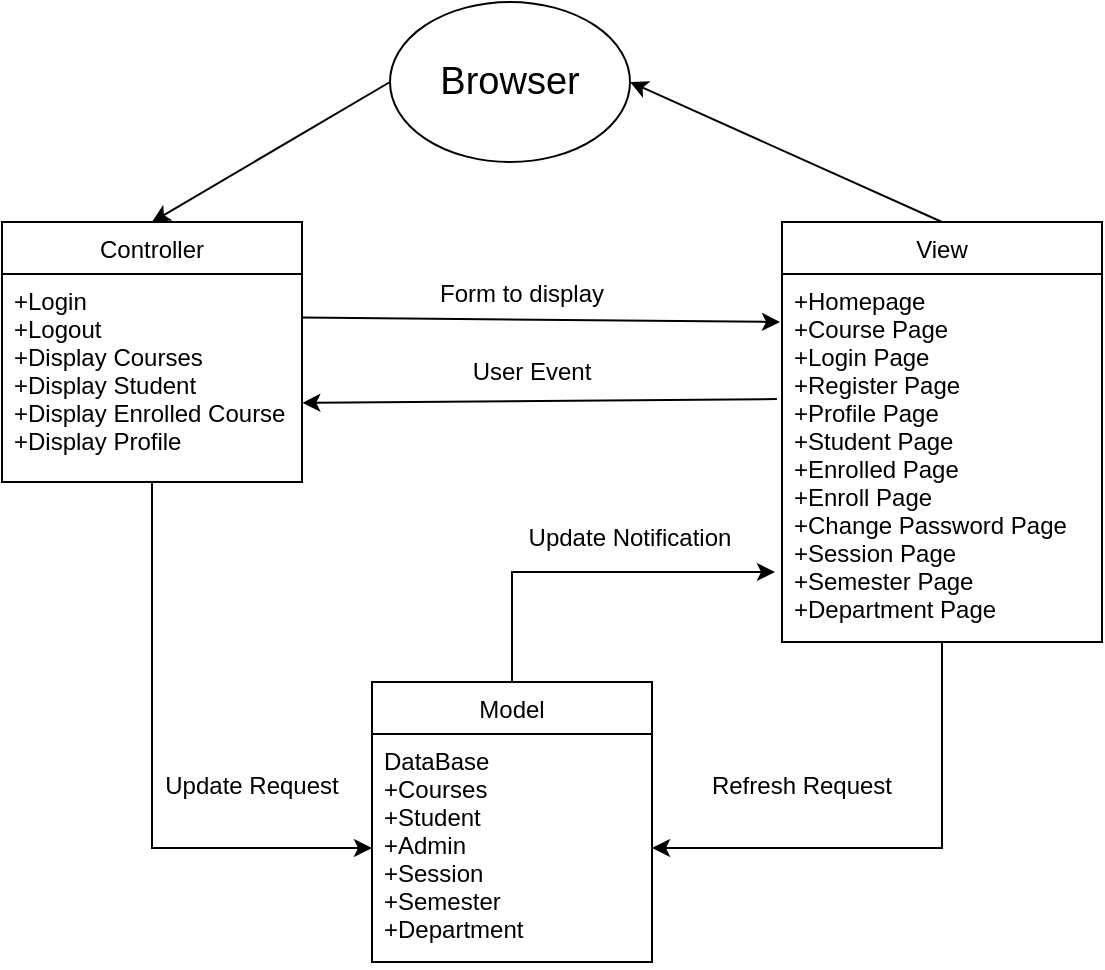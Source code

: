 <mxfile version="12.2.6" type="device" pages="1"><diagram id="xpYZKEp1o0Cs9n9xwMRO" name="Page-1"><mxGraphModel dx="859" dy="480" grid="1" gridSize="10" guides="1" tooltips="1" connect="1" arrows="1" fold="1" page="1" pageScale="1" pageWidth="850" pageHeight="1100" math="0" shadow="0"><root><mxCell id="0"/><mxCell id="1" parent="0"/><mxCell id="0W_TX5lUXEJAudsblYkq-1" value="&lt;font style=&quot;font-size: 19px&quot;&gt;Browser&lt;/font&gt;" style="ellipse;whiteSpace=wrap;html=1;" vertex="1" parent="1"><mxGeometry x="364" y="40" width="120" height="80" as="geometry"/></mxCell><mxCell id="0W_TX5lUXEJAudsblYkq-19" style="edgeStyle=orthogonalEdgeStyle;rounded=0;orthogonalLoop=1;jettySize=auto;html=1;entryX=0;entryY=0.5;entryDx=0;entryDy=0;" edge="1" parent="1" source="0W_TX5lUXEJAudsblYkq-6" target="0W_TX5lUXEJAudsblYkq-16"><mxGeometry relative="1" as="geometry"><mxPoint x="355" y="445" as="targetPoint"/></mxGeometry></mxCell><mxCell id="0W_TX5lUXEJAudsblYkq-6" value="Controller" style="swimlane;fontStyle=0;childLayout=stackLayout;horizontal=1;startSize=26;fillColor=none;horizontalStack=0;resizeParent=1;resizeParentMax=0;resizeLast=0;collapsible=1;marginBottom=0;" vertex="1" parent="1"><mxGeometry x="170" y="150" width="150" height="130" as="geometry"/></mxCell><mxCell id="0W_TX5lUXEJAudsblYkq-35" style="edgeStyle=orthogonalEdgeStyle;rounded=0;orthogonalLoop=1;jettySize=auto;html=1;entryX=1;entryY=0.5;entryDx=0;entryDy=0;" edge="1" parent="1" source="0W_TX5lUXEJAudsblYkq-11" target="0W_TX5lUXEJAudsblYkq-16"><mxGeometry relative="1" as="geometry"><mxPoint x="495" y="445" as="targetPoint"/></mxGeometry></mxCell><mxCell id="0W_TX5lUXEJAudsblYkq-11" value="View" style="swimlane;fontStyle=0;childLayout=stackLayout;horizontal=1;startSize=26;fillColor=none;horizontalStack=0;resizeParent=1;resizeParentMax=0;resizeLast=0;collapsible=1;marginBottom=0;" vertex="1" parent="1"><mxGeometry x="560" y="150" width="160" height="210" as="geometry"/></mxCell><mxCell id="0W_TX5lUXEJAudsblYkq-12" value="+Homepage&#10;+Course Page&#10;+Login Page&#10;+Register Page&#10;+Profile Page&#10;+Student Page&#10;+Enrolled Page&#10;+Enroll Page&#10;+Change Password Page&#10;+Session Page&#10;+Semester Page&#10;+Department Page" style="text;strokeColor=none;fillColor=none;align=left;verticalAlign=top;spacingLeft=4;spacingRight=4;overflow=hidden;rotatable=0;points=[[0,0.5],[1,0.5]];portConstraint=eastwest;" vertex="1" parent="0W_TX5lUXEJAudsblYkq-11"><mxGeometry y="26" width="160" height="184" as="geometry"/></mxCell><mxCell id="0W_TX5lUXEJAudsblYkq-34" style="edgeStyle=orthogonalEdgeStyle;rounded=0;orthogonalLoop=1;jettySize=auto;html=1;entryX=-0.022;entryY=0.81;entryDx=0;entryDy=0;entryPerimeter=0;" edge="1" parent="1" source="0W_TX5lUXEJAudsblYkq-15" target="0W_TX5lUXEJAudsblYkq-12"><mxGeometry relative="1" as="geometry"/></mxCell><mxCell id="0W_TX5lUXEJAudsblYkq-15" value="Model" style="swimlane;fontStyle=0;childLayout=stackLayout;horizontal=1;startSize=26;fillColor=none;horizontalStack=0;resizeParent=1;resizeParentMax=0;resizeLast=0;collapsible=1;marginBottom=0;" vertex="1" parent="1"><mxGeometry x="355" y="380" width="140" height="140" as="geometry"/></mxCell><mxCell id="0W_TX5lUXEJAudsblYkq-16" value="DataBase&#10;+Courses&#10;+Student&#10;+Admin&#10;+Session&#10;+Semester&#10;+Department&#10;" style="text;strokeColor=none;fillColor=none;align=left;verticalAlign=top;spacingLeft=4;spacingRight=4;overflow=hidden;rotatable=0;points=[[0,0.5],[1,0.5]];portConstraint=eastwest;" vertex="1" parent="0W_TX5lUXEJAudsblYkq-15"><mxGeometry y="26" width="140" height="114" as="geometry"/></mxCell><mxCell id="0W_TX5lUXEJAudsblYkq-24" value="" style="endArrow=classic;html=1;entryX=0.5;entryY=0;entryDx=0;entryDy=0;exitX=0;exitY=0.5;exitDx=0;exitDy=0;" edge="1" parent="1" source="0W_TX5lUXEJAudsblYkq-1" target="0W_TX5lUXEJAudsblYkq-6"><mxGeometry width="50" height="50" relative="1" as="geometry"><mxPoint x="170" y="560" as="sourcePoint"/><mxPoint x="220" y="510" as="targetPoint"/></mxGeometry></mxCell><mxCell id="0W_TX5lUXEJAudsblYkq-25" value="" style="endArrow=classic;html=1;entryX=1;entryY=0.5;entryDx=0;entryDy=0;exitX=0.5;exitY=0;exitDx=0;exitDy=0;" edge="1" parent="1" source="0W_TX5lUXEJAudsblYkq-11" target="0W_TX5lUXEJAudsblYkq-1"><mxGeometry width="50" height="50" relative="1" as="geometry"><mxPoint x="600" y="50" as="sourcePoint"/><mxPoint x="250" y="160" as="targetPoint"/></mxGeometry></mxCell><mxCell id="0W_TX5lUXEJAudsblYkq-28" value="" style="endArrow=classic;html=1;exitX=1.001;exitY=0.191;exitDx=0;exitDy=0;exitPerimeter=0;" edge="1" parent="1" source="0W_TX5lUXEJAudsblYkq-7"><mxGeometry width="50" height="50" relative="1" as="geometry"><mxPoint x="320" y="189" as="sourcePoint"/><mxPoint x="559" y="200" as="targetPoint"/></mxGeometry></mxCell><mxCell id="0W_TX5lUXEJAudsblYkq-7" value="+Login&#10;+Logout&#10;+Display Courses&#10;+Display Student&#10;+Display Enrolled Course&#10;+Display Profile" style="text;strokeColor=none;fillColor=none;align=left;verticalAlign=top;spacingLeft=4;spacingRight=4;overflow=hidden;rotatable=0;points=[[0,0.5],[1,0.5]];portConstraint=eastwest;" vertex="1" parent="1"><mxGeometry x="170" y="176" width="150" height="114" as="geometry"/></mxCell><mxCell id="0W_TX5lUXEJAudsblYkq-31" value="" style="endArrow=classic;html=1;exitX=-0.016;exitY=0.34;exitDx=0;exitDy=0;exitPerimeter=0;entryX=1.001;entryY=0.565;entryDx=0;entryDy=0;entryPerimeter=0;" edge="1" parent="1" source="0W_TX5lUXEJAudsblYkq-12" target="0W_TX5lUXEJAudsblYkq-7"><mxGeometry width="50" height="50" relative="1" as="geometry"><mxPoint x="330.15" y="207.774" as="sourcePoint"/><mxPoint x="380" y="290" as="targetPoint"/></mxGeometry></mxCell><mxCell id="0W_TX5lUXEJAudsblYkq-32" value="Form to display" style="text;html=1;strokeColor=none;fillColor=none;align=center;verticalAlign=middle;whiteSpace=wrap;rounded=0;" vertex="1" parent="1"><mxGeometry x="370" y="176" width="120" height="20" as="geometry"/></mxCell><mxCell id="0W_TX5lUXEJAudsblYkq-33" value="User Event" style="text;html=1;strokeColor=none;fillColor=none;align=center;verticalAlign=middle;whiteSpace=wrap;rounded=0;" vertex="1" parent="1"><mxGeometry x="375" y="215" width="120" height="20" as="geometry"/></mxCell><mxCell id="0W_TX5lUXEJAudsblYkq-36" value="Refresh Request" style="text;html=1;strokeColor=none;fillColor=none;align=center;verticalAlign=middle;whiteSpace=wrap;rounded=0;" vertex="1" parent="1"><mxGeometry x="510" y="422" width="120" height="20" as="geometry"/></mxCell><mxCell id="0W_TX5lUXEJAudsblYkq-37" value="Update Notification" style="text;html=1;strokeColor=none;fillColor=none;align=center;verticalAlign=middle;whiteSpace=wrap;rounded=0;" vertex="1" parent="1"><mxGeometry x="424" y="297.5" width="120" height="20" as="geometry"/></mxCell><mxCell id="0W_TX5lUXEJAudsblYkq-40" value="Update Request" style="text;html=1;strokeColor=none;fillColor=none;align=center;verticalAlign=middle;whiteSpace=wrap;rounded=0;" vertex="1" parent="1"><mxGeometry x="235" y="422" width="120" height="20" as="geometry"/></mxCell></root></mxGraphModel></diagram></mxfile>